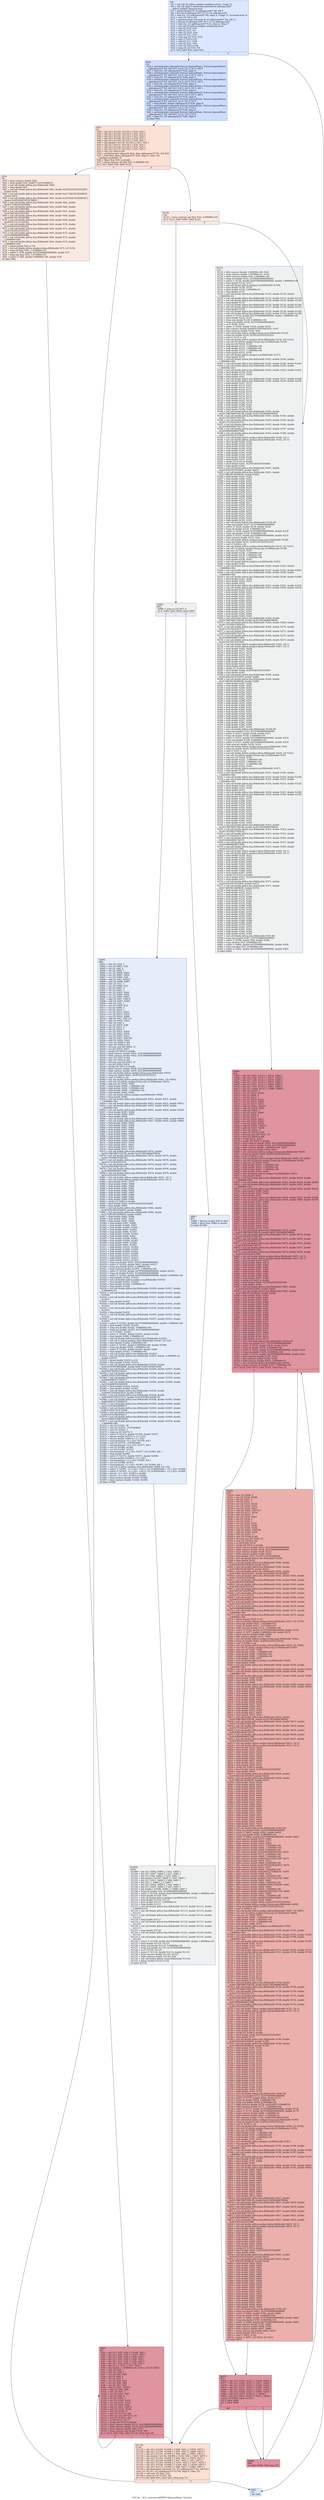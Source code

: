 digraph "CFG for '_Z12__poissonrndiPfPiP12hiprandState' function" {
	label="CFG for '_Z12__poissonrndiPfPiP12hiprandState' function";

	Node0x4d24d50 [shape=record,color="#3d50c3ff", style=filled, fillcolor="#abc8fd70",label="{%4:\l  %5 = tail call i32 @llvm.amdgcn.workitem.id.x(), !range !4\l  %6 = tail call align 4 dereferenceable(64) i8 addrspace(4)*\l... @llvm.amdgcn.dispatch.ptr()\l  %7 = getelementptr i8, i8 addrspace(4)* %6, i64 4\l  %8 = bitcast i8 addrspace(4)* %7 to i16 addrspace(4)*\l  %9 = load i16, i16 addrspace(4)* %8, align 4, !range !5, !invariant.load !6\l  %10 = zext i16 %9 to i32\l  %11 = getelementptr inbounds i8, i8 addrspace(4)* %6, i64 12\l  %12 = bitcast i8 addrspace(4)* %11 to i32 addrspace(4)*\l  %13 = load i32, i32 addrspace(4)* %12, align 4, !tbaa !7\l  %14 = tail call i32 @llvm.amdgcn.workgroup.id.x()\l  %15 = mul i32 %14, %10\l  %16 = add i32 %15, %5\l  %17 = udiv i32 %13, %10\l  %18 = mul i32 %17, %10\l  %19 = icmp ugt i32 %13, %18\l  %20 = zext i1 %19 to i32\l  %21 = add i32 %17, %20\l  %22 = mul i32 %21, %10\l  %23 = sext i32 %16 to i64\l  %24 = icmp slt i32 %16, %0\l  br i1 %24, label %25, label %42\l|{<s0>T|<s1>F}}"];
	Node0x4d24d50:s0 -> Node0x4d27310;
	Node0x4d24d50:s1 -> Node0x4d273a0;
	Node0x4d27310 [shape=record,color="#3d50c3ff", style=filled, fillcolor="#8fb1fe70",label="{%25:\l25:                                               \l  %26 = getelementptr inbounds %struct.hiprandState, %struct.hiprandState\l... addrspace(1)* %3, i64 %23, i32 0, i32 0, i32 5, i64 4\l  %27 = load i32, i32 addrspace(1)* %26, align 8\l  %28 = getelementptr inbounds %struct.hiprandState, %struct.hiprandState\l... addrspace(1)* %3, i64 %23, i32 0, i32 0, i32 5, i64 3\l  %29 = load i32, i32 addrspace(1)* %28, align 4\l  %30 = getelementptr inbounds %struct.hiprandState, %struct.hiprandState\l... addrspace(1)* %3, i64 %23, i32 0, i32 0, i32 5, i64 2\l  %31 = load i32, i32 addrspace(1)* %30, align 8\l  %32 = getelementptr inbounds %struct.hiprandState, %struct.hiprandState\l... addrspace(1)* %3, i64 %23, i32 0, i32 0, i32 5, i64 1\l  %33 = load i32, i32 addrspace(1)* %32, align 4\l  %34 = getelementptr inbounds %struct.hiprandState, %struct.hiprandState\l... addrspace(1)* %3, i64 %23, i32 0, i32 0, i32 5, i64 0\l  %35 = load i32, i32 addrspace(1)* %34, align 8\l  %36 = getelementptr inbounds %struct.hiprandState, %struct.hiprandState\l... addrspace(1)* %3, i64 %23, i32 0, i32 0, i32 4\l  %37 = load double, double addrspace(1)* %36, align 8\l  %38 = getelementptr inbounds %struct.hiprandState, %struct.hiprandState\l... addrspace(1)* %3, i64 %23, i32 0, i32 0, i32 2\l  %39 = load i32, i32 addrspace(1)* %38, align 8\l  %40 = getelementptr inbounds %struct.hiprandState, %struct.hiprandState\l... addrspace(1)* %3, i64 %23, i32 0, i32 0, i32 0\l  %41 = load i32, i32 addrspace(1)* %40, align 8\l  br label %43\l}"];
	Node0x4d27310 -> Node0x4d28350;
	Node0x4d273a0 [shape=record,color="#3d50c3ff", style=filled, fillcolor="#abc8fd70",label="{%42:\l42:                                               \l  ret void\l}"];
	Node0x4d28350 [shape=record,color="#3d50c3ff", style=filled, fillcolor="#f7b99e70",label="{%43:\l43:                                               \l  %44 = phi i32 [ %1145, %1134 ], [ %16, %25 ]\l  %45 = phi i32 [ %1142, %1134 ], [ %41, %25 ]\l  %46 = phi i32 [ %1141, %1134 ], [ %27, %25 ]\l  %47 = phi i32 [ %1140, %1134 ], [ %39, %25 ]\l  %48 = phi i32 [ %1139, %1134 ], [ %29, %25 ]\l  %49 = phi double [ %1138, %1134 ], [ %37, %25 ]\l  %50 = phi i32 [ %1137, %1134 ], [ %35, %25 ]\l  %51 = phi i32 [ %1136, %1134 ], [ %33, %25 ]\l  %52 = phi i32 [ %1135, %1134 ], [ %31, %25 ]\l  %53 = sext i32 %44 to i64\l  %54 = getelementptr inbounds float, float addrspace(1)* %1, i64 %53\l  %55 = load float, float addrspace(1)* %54, align 4, !tbaa !16,\l... !amdgpu.noclobber !6\l  %56 = fpext float %55 to double\l  %57 = fcmp contract olt float %55, 6.400000e+01\l  br i1 %57, label %58, label %120\l|{<s0>T|<s1>F}}"];
	Node0x4d28350:s0 -> Node0x4d2a360;
	Node0x4d28350:s1 -> Node0x4d2a3f0;
	Node0x4d2a360 [shape=record,color="#3d50c3ff", style=filled, fillcolor="#efcebd70",label="{%58:\l58:                                               \l  %59 = fneg contract double %56\l  %60 = fmul double %56, 0xBFF71547652B82FE\l  %61 = tail call double @llvm.rint.f64(double %60)\l  %62 = fneg double %61\l  %63 = tail call double @llvm.fma.f64(double %62, double 0x3FE62E42FEFA39EF,\l... double %59)\l  %64 = tail call double @llvm.fma.f64(double %62, double 0x3C7ABC9E3B39803F,\l... double %63)\l  %65 = tail call double @llvm.fma.f64(double %64, double 0x3E5ADE156A5DCB37,\l... double 0x3E928AF3FCA7AB0C)\l  %66 = tail call double @llvm.fma.f64(double %64, double %65, double\l... 0x3EC71DEE623FDE64)\l  %67 = tail call double @llvm.fma.f64(double %64, double %66, double\l... 0x3EFA01997C89E6B0)\l  %68 = tail call double @llvm.fma.f64(double %64, double %67, double\l... 0x3F2A01A014761F6E)\l  %69 = tail call double @llvm.fma.f64(double %64, double %68, double\l... 0x3F56C16C1852B7B0)\l  %70 = tail call double @llvm.fma.f64(double %64, double %69, double\l... 0x3F81111111122322)\l  %71 = tail call double @llvm.fma.f64(double %64, double %70, double\l... 0x3FA55555555502A1)\l  %72 = tail call double @llvm.fma.f64(double %64, double %71, double\l... 0x3FC5555555555511)\l  %73 = tail call double @llvm.fma.f64(double %64, double %72, double\l... 0x3FE000000000000B)\l  %74 = tail call double @llvm.fma.f64(double %64, double %73, double\l... 1.000000e+00)\l  %75 = tail call double @llvm.fma.f64(double %64, double %74, double\l... 1.000000e+00)\l  %76 = fptosi double %61 to i32\l  %77 = tail call double @llvm.amdgcn.ldexp.f64(double %75, i32 %76)\l  %78 = fcmp olt float %55, -1.024000e+03\l  %79 = select i1 %78, double 0x7FF0000000000000, double %77\l  %80 = fcmp ogt float %55, 1.075000e+03\l  %81 = select i1 %80, double 0.000000e+00, double %79\l  br label %82\l}"];
	Node0x4d2a360 -> Node0x4d2c520;
	Node0x4d2c520 [shape=record,color="#b70d28ff", style=filled, fillcolor="#b70d2870",label="{%82:\l82:                                               \l  %83 = phi i32 [ %45, %58 ], [ %108, %82 ]\l  %84 = phi i32 [ %46, %58 ], [ %107, %82 ]\l  %85 = phi i32 [ %48, %58 ], [ %98, %82 ]\l  %86 = phi i32 [ %52, %58 ], [ %84, %82 ]\l  %87 = phi i32 [ %51, %58 ], [ %85, %82 ]\l  %88 = phi i32 [ %50, %58 ], [ %86, %82 ]\l  %89 = phi i32 [ 0, %58 ], [ %91, %82 ]\l  %90 = phi double [ 1.000000e+00, %58 ], [ %118, %82 ]\l  %91 = add i32 %89, 1\l  %92 = lshr i32 %88, 2\l  %93 = xor i32 %92, %88\l  %94 = shl i32 %84, 4\l  %95 = shl i32 %93, 1\l  %96 = xor i32 %94, %95\l  %97 = xor i32 %96, %84\l  %98 = xor i32 %97, %93\l  %99 = add i32 %83, 362437\l  %100 = add i32 %99, %98\l  %101 = lshr i32 %87, 2\l  %102 = xor i32 %101, %87\l  %103 = shl i32 %98, 4\l  %104 = shl i32 %102, 1\l  %105 = xor i32 %104, %103\l  %106 = xor i32 %105, %102\l  %107 = xor i32 %106, %98\l  %108 = add i32 %83, 724874\l  %109 = add i32 %107, %108\l  %110 = lshr i32 %109, 11\l  %111 = zext i32 %110 to i64\l  %112 = shl nuw nsw i64 %111, 32\l  %113 = zext i32 %100 to i64\l  %114 = or i64 %112, %113\l  %115 = uitofp i64 %114 to double\l  %116 = fmul contract double %115, 0x3CA0000000000000\l  %117 = fadd contract double %116, 0x3CA0000000000000\l  %118 = fmul contract double %90, %117\l  %119 = fcmp contract ogt double %118, %81\l  br i1 %119, label %82, label %1134, !llvm.loop !20\l|{<s0>T|<s1>F}}"];
	Node0x4d2c520:s0 -> Node0x4d2c520;
	Node0x4d2c520:s1 -> Node0x4d284d0;
	Node0x4d2a3f0 [shape=record,color="#3d50c3ff", style=filled, fillcolor="#efcebd70",label="{%120:\l120:                                              \l  %121 = fcmp contract ugt float %55, 4.000000e+03\l  br i1 %121, label %885, label %122\l|{<s0>T|<s1>F}}"];
	Node0x4d2a3f0:s0 -> Node0x4d2df70;
	Node0x4d2a3f0:s1 -> Node0x4d2dfc0;
	Node0x4d2dfc0 [shape=record,color="#3d50c3ff", style=filled, fillcolor="#dbdcde70",label="{%122:\l122:                                              \l  %123 = fdiv contract double 3.360000e+00, %56\l  %124 = fsub contract double 7.670000e-01, %123\l  %125 = fmul contract double %56, 3.000000e+00\l  %126 = fcmp olt double %125, 0x1000000000000000\l  %127 = select i1 %126, double 0x4FF0000000000000, double 1.000000e+00\l  %128 = fmul double %125, %127\l  %129 = tail call double @llvm.amdgcn.rsq.f64(double %128)\l  %130 = fmul double %128, %129\l  %131 = fmul double %129, 5.000000e-01\l  %132 = fneg double %131\l  %133 = tail call double @llvm.fma.f64(double %132, double %130, double\l... 5.000000e-01)\l  %134 = tail call double @llvm.fma.f64(double %131, double %133, double %131)\l  %135 = tail call double @llvm.fma.f64(double %130, double %133, double %130)\l  %136 = fneg double %135\l  %137 = tail call double @llvm.fma.f64(double %136, double %135, double %128)\l  %138 = tail call double @llvm.fma.f64(double %137, double %134, double %135)\l  %139 = fneg double %138\l  %140 = tail call double @llvm.fma.f64(double %139, double %138, double %128)\l  %141 = tail call double @llvm.fma.f64(double %140, double %134, double %138)\l  %142 = select i1 %126, double 0x37F0000000000000, double 1.000000e+00\l  %143 = fmul double %142, %141\l  %144 = fcmp oeq double %128, 0.000000e+00\l  %145 = fcmp oeq double %128, 0x7FF0000000000000\l  %146 = or i1 %144, %145\l  %147 = select i1 %146, double %128, double %143\l  %148 = fdiv contract double 0x400921FB54442D18, %147\l  %149 = fmul contract double %148, %56\l  %150 = tail call double @llvm.amdgcn.frexp.mant.f64(double %124)\l  %151 = fcmp olt double %150, 0x3FE5555555555555\l  %152 = zext i1 %151 to i32\l  %153 = tail call double @llvm.amdgcn.ldexp.f64(double %150, i32 %152)\l  %154 = tail call i32 @llvm.amdgcn.frexp.exp.i32.f64(double %124)\l  %155 = sub nsw i32 %154, %152\l  %156 = fadd double %153, -1.000000e+00\l  %157 = fadd double %153, 1.000000e+00\l  %158 = fadd double %157, -1.000000e+00\l  %159 = fsub double %153, %158\l  %160 = tail call double @llvm.amdgcn.rcp.f64(double %157)\l  %161 = fneg double %157\l  %162 = tail call double @llvm.fma.f64(double %161, double %160, double\l... 1.000000e+00)\l  %163 = tail call double @llvm.fma.f64(double %162, double %160, double %160)\l  %164 = tail call double @llvm.fma.f64(double %161, double %163, double\l... 1.000000e+00)\l  %165 = tail call double @llvm.fma.f64(double %164, double %163, double %163)\l  %166 = fmul double %156, %165\l  %167 = fmul double %157, %166\l  %168 = fneg double %167\l  %169 = tail call double @llvm.fma.f64(double %166, double %157, double %168)\l  %170 = tail call double @llvm.fma.f64(double %166, double %159, double %169)\l  %171 = fadd double %167, %170\l  %172 = fsub double %171, %167\l  %173 = fsub double %170, %172\l  %174 = fsub double %156, %171\l  %175 = fsub double %156, %174\l  %176 = fsub double %175, %171\l  %177 = fsub double %176, %173\l  %178 = fadd double %174, %177\l  %179 = fmul double %165, %178\l  %180 = fadd double %166, %179\l  %181 = fsub double %180, %166\l  %182 = fsub double %179, %181\l  %183 = fmul double %180, %180\l  %184 = tail call double @llvm.fma.f64(double %183, double\l... 0x3FC3AB76BF559E2B, double 0x3FC385386B47B09A)\l  %185 = tail call double @llvm.fma.f64(double %183, double %184, double\l... 0x3FC7474DD7F4DF2E)\l  %186 = tail call double @llvm.fma.f64(double %183, double %185, double\l... 0x3FCC71C016291751)\l  %187 = tail call double @llvm.fma.f64(double %183, double %186, double\l... 0x3FD249249B27ACF1)\l  %188 = tail call double @llvm.fma.f64(double %183, double %187, double\l... 0x3FD99999998EF7B6)\l  %189 = tail call double @llvm.fma.f64(double %183, double %188, double\l... 0x3FE5555555555780)\l  %190 = tail call double @llvm.amdgcn.ldexp.f64(double %180, i32 1)\l  %191 = tail call double @llvm.amdgcn.ldexp.f64(double %182, i32 1)\l  %192 = fmul double %180, %183\l  %193 = fmul double %192, %189\l  %194 = fadd double %190, %193\l  %195 = fsub double %194, %190\l  %196 = fsub double %193, %195\l  %197 = fadd double %191, %196\l  %198 = fadd double %194, %197\l  %199 = fsub double %198, %194\l  %200 = fsub double %197, %199\l  %201 = sitofp i32 %155 to double\l  %202 = fmul double %201, 0x3FE62E42FEFA39EF\l  %203 = fneg double %202\l  %204 = tail call double @llvm.fma.f64(double %201, double\l... 0x3FE62E42FEFA39EF, double %203)\l  %205 = tail call double @llvm.fma.f64(double %201, double\l... 0x3C7ABC9E3B39803F, double %204)\l  %206 = fadd double %202, %205\l  %207 = fsub double %206, %202\l  %208 = fsub double %205, %207\l  %209 = fadd double %206, %198\l  %210 = fsub double %209, %206\l  %211 = fsub double %209, %210\l  %212 = fsub double %206, %211\l  %213 = fsub double %198, %210\l  %214 = fadd double %213, %212\l  %215 = fadd double %208, %200\l  %216 = fsub double %215, %208\l  %217 = fsub double %215, %216\l  %218 = fsub double %208, %217\l  %219 = fsub double %200, %216\l  %220 = fadd double %219, %218\l  %221 = fadd double %215, %214\l  %222 = fadd double %209, %221\l  %223 = fsub double %222, %209\l  %224 = fsub double %221, %223\l  %225 = fadd double %220, %224\l  %226 = fadd double %222, %225\l  %227 = tail call double @llvm.fabs.f64(double %124) #3\l  %228 = fcmp oeq double %227, 0x7FF0000000000000\l  %229 = select i1 %228, double %124, double %226\l  %230 = fcmp olt double %124, 0.000000e+00\l  %231 = select i1 %230, double 0x7FF8000000000000, double %229\l  %232 = fcmp oeq double %124, 0.000000e+00\l  %233 = select i1 %232, double 0xFFF0000000000000, double %231\l  %234 = fsub contract double %233, %56\l  %235 = tail call double @llvm.amdgcn.frexp.mant.f64(double %148)\l  %236 = fcmp olt double %235, 0x3FE5555555555555\l  %237 = zext i1 %236 to i32\l  %238 = tail call double @llvm.amdgcn.ldexp.f64(double %235, i32 %237)\l  %239 = tail call i32 @llvm.amdgcn.frexp.exp.i32.f64(double %148)\l  %240 = sub nsw i32 %239, %237\l  %241 = fadd double %238, -1.000000e+00\l  %242 = fadd double %238, 1.000000e+00\l  %243 = fadd double %242, -1.000000e+00\l  %244 = fsub double %238, %243\l  %245 = tail call double @llvm.amdgcn.rcp.f64(double %242)\l  %246 = fneg double %242\l  %247 = tail call double @llvm.fma.f64(double %246, double %245, double\l... 1.000000e+00)\l  %248 = tail call double @llvm.fma.f64(double %247, double %245, double %245)\l  %249 = tail call double @llvm.fma.f64(double %246, double %248, double\l... 1.000000e+00)\l  %250 = tail call double @llvm.fma.f64(double %249, double %248, double %248)\l  %251 = fmul double %241, %250\l  %252 = fmul double %242, %251\l  %253 = fneg double %252\l  %254 = tail call double @llvm.fma.f64(double %251, double %242, double %253)\l  %255 = tail call double @llvm.fma.f64(double %251, double %244, double %254)\l  %256 = fadd double %252, %255\l  %257 = fsub double %256, %252\l  %258 = fsub double %255, %257\l  %259 = fsub double %241, %256\l  %260 = fsub double %241, %259\l  %261 = fsub double %260, %256\l  %262 = fsub double %261, %258\l  %263 = fadd double %259, %262\l  %264 = fmul double %250, %263\l  %265 = fadd double %251, %264\l  %266 = fsub double %265, %251\l  %267 = fsub double %264, %266\l  %268 = fmul double %265, %265\l  %269 = tail call double @llvm.fma.f64(double %268, double\l... 0x3FC3AB76BF559E2B, double 0x3FC385386B47B09A)\l  %270 = tail call double @llvm.fma.f64(double %268, double %269, double\l... 0x3FC7474DD7F4DF2E)\l  %271 = tail call double @llvm.fma.f64(double %268, double %270, double\l... 0x3FCC71C016291751)\l  %272 = tail call double @llvm.fma.f64(double %268, double %271, double\l... 0x3FD249249B27ACF1)\l  %273 = tail call double @llvm.fma.f64(double %268, double %272, double\l... 0x3FD99999998EF7B6)\l  %274 = tail call double @llvm.fma.f64(double %268, double %273, double\l... 0x3FE5555555555780)\l  %275 = tail call double @llvm.amdgcn.ldexp.f64(double %265, i32 1)\l  %276 = tail call double @llvm.amdgcn.ldexp.f64(double %267, i32 1)\l  %277 = fmul double %265, %268\l  %278 = fmul double %277, %274\l  %279 = fadd double %275, %278\l  %280 = fsub double %279, %275\l  %281 = fsub double %278, %280\l  %282 = fadd double %276, %281\l  %283 = fadd double %279, %282\l  %284 = fsub double %283, %279\l  %285 = fsub double %282, %284\l  %286 = sitofp i32 %240 to double\l  %287 = fmul double %286, 0x3FE62E42FEFA39EF\l  %288 = fneg double %287\l  %289 = tail call double @llvm.fma.f64(double %286, double\l... 0x3FE62E42FEFA39EF, double %288)\l  %290 = tail call double @llvm.fma.f64(double %286, double\l... 0x3C7ABC9E3B39803F, double %289)\l  %291 = fadd double %287, %290\l  %292 = fsub double %291, %287\l  %293 = fsub double %290, %292\l  %294 = fadd double %291, %283\l  %295 = fsub double %294, %291\l  %296 = fsub double %294, %295\l  %297 = fsub double %291, %296\l  %298 = fsub double %283, %295\l  %299 = fadd double %298, %297\l  %300 = fadd double %293, %285\l  %301 = fsub double %300, %293\l  %302 = fsub double %300, %301\l  %303 = fsub double %293, %302\l  %304 = fsub double %285, %301\l  %305 = fadd double %304, %303\l  %306 = fadd double %300, %299\l  %307 = fadd double %294, %306\l  %308 = fsub double %307, %294\l  %309 = fsub double %306, %308\l  %310 = fadd double %305, %309\l  %311 = fadd double %307, %310\l  %312 = tail call double @llvm.fabs.f64(double %148) #3\l  %313 = fcmp oeq double %312, 0x7FF0000000000000\l  %314 = select i1 %313, double %148, double %311\l  %315 = fcmp olt double %148, 0.000000e+00\l  %316 = select i1 %315, double 0x7FF8000000000000, double %314\l  %317 = fcmp oeq double %148, 0.000000e+00\l  %318 = select i1 %317, double 0xFFF0000000000000, double %316\l  %319 = fsub contract double %234, %318\l  %320 = tail call double @llvm.amdgcn.frexp.mant.f64(double %56)\l  %321 = fcmp olt double %320, 0x3FE5555555555555\l  %322 = zext i1 %321 to i32\l  %323 = tail call double @llvm.amdgcn.ldexp.f64(double %320, i32 %322)\l  %324 = tail call i32 @llvm.amdgcn.frexp.exp.i32.f64(double %56)\l  %325 = sub nsw i32 %324, %322\l  %326 = fadd double %323, -1.000000e+00\l  %327 = fadd double %323, 1.000000e+00\l  %328 = fadd double %327, -1.000000e+00\l  %329 = fsub double %323, %328\l  %330 = tail call double @llvm.amdgcn.rcp.f64(double %327)\l  %331 = fneg double %327\l  %332 = tail call double @llvm.fma.f64(double %331, double %330, double\l... 1.000000e+00)\l  %333 = tail call double @llvm.fma.f64(double %332, double %330, double %330)\l  %334 = tail call double @llvm.fma.f64(double %331, double %333, double\l... 1.000000e+00)\l  %335 = tail call double @llvm.fma.f64(double %334, double %333, double %333)\l  %336 = fmul double %326, %335\l  %337 = fmul double %327, %336\l  %338 = fneg double %337\l  %339 = tail call double @llvm.fma.f64(double %336, double %327, double %338)\l  %340 = tail call double @llvm.fma.f64(double %336, double %329, double %339)\l  %341 = fadd double %337, %340\l  %342 = fsub double %341, %337\l  %343 = fsub double %340, %342\l  %344 = fsub double %326, %341\l  %345 = fsub double %326, %344\l  %346 = fsub double %345, %341\l  %347 = fsub double %346, %343\l  %348 = fadd double %344, %347\l  %349 = fmul double %335, %348\l  %350 = fadd double %336, %349\l  %351 = fsub double %350, %336\l  %352 = fsub double %349, %351\l  %353 = fmul double %350, %350\l  %354 = tail call double @llvm.fma.f64(double %353, double\l... 0x3FC3AB76BF559E2B, double 0x3FC385386B47B09A)\l  %355 = tail call double @llvm.fma.f64(double %353, double %354, double\l... 0x3FC7474DD7F4DF2E)\l  %356 = tail call double @llvm.fma.f64(double %353, double %355, double\l... 0x3FCC71C016291751)\l  %357 = tail call double @llvm.fma.f64(double %353, double %356, double\l... 0x3FD249249B27ACF1)\l  %358 = tail call double @llvm.fma.f64(double %353, double %357, double\l... 0x3FD99999998EF7B6)\l  %359 = tail call double @llvm.fma.f64(double %353, double %358, double\l... 0x3FE5555555555780)\l  %360 = tail call double @llvm.amdgcn.ldexp.f64(double %350, i32 1)\l  %361 = tail call double @llvm.amdgcn.ldexp.f64(double %352, i32 1)\l  %362 = fmul double %350, %353\l  %363 = fmul double %362, %359\l  %364 = fadd double %360, %363\l  %365 = fsub double %364, %360\l  %366 = fsub double %363, %365\l  %367 = fadd double %361, %366\l  %368 = fadd double %364, %367\l  %369 = fsub double %368, %364\l  %370 = fsub double %367, %369\l  %371 = sitofp i32 %325 to double\l  %372 = fmul double %371, 0x3FE62E42FEFA39EF\l  %373 = fneg double %372\l  %374 = tail call double @llvm.fma.f64(double %371, double\l... 0x3FE62E42FEFA39EF, double %373)\l  %375 = tail call double @llvm.fma.f64(double %371, double\l... 0x3C7ABC9E3B39803F, double %374)\l  %376 = fadd double %372, %375\l  %377 = fsub double %376, %372\l  %378 = fsub double %375, %377\l  %379 = fadd double %376, %368\l  %380 = fsub double %379, %376\l  %381 = fsub double %379, %380\l  %382 = fsub double %376, %381\l  %383 = fsub double %368, %380\l  %384 = fadd double %383, %382\l  %385 = fadd double %378, %370\l  %386 = fsub double %385, %378\l  %387 = fsub double %385, %386\l  %388 = fsub double %378, %387\l  %389 = fsub double %370, %386\l  %390 = fadd double %389, %388\l  %391 = fadd double %385, %384\l  %392 = fadd double %379, %391\l  %393 = fsub double %392, %379\l  %394 = fsub double %391, %393\l  %395 = fadd double %390, %394\l  %396 = fadd double %392, %395\l  %397 = tail call double @llvm.fabs.f64(double %56) #3\l  %398 = fcmp oeq double %397, 0x7FF0000000000000\l  %399 = select i1 %398, double %56, double %396\l  %400 = fcmp olt float %55, 0.000000e+00\l  %401 = select i1 %400, double 0x7FF8000000000000, double %399\l  %402 = fcmp oeq float %55, 0.000000e+00\l  %403 = select i1 %402, double 0xFFF0000000000000, double %401\l  br label %404\l}"];
	Node0x4d2dfc0 -> Node0x4d3bdb0;
	Node0x4d3bdb0 [shape=record,color="#b70d28ff", style=filled, fillcolor="#b70d2870",label="{%404:\l404:                                              \l  %405 = phi i32 [ %45, %122 ], [ %876, %884 ]\l  %406 = phi i32 [ %46, %122 ], [ %877, %884 ]\l  %407 = phi i32 [ %48, %122 ], [ %878, %884 ]\l  %408 = phi i32 [ %52, %122 ], [ %879, %884 ]\l  %409 = phi i32 [ %51, %122 ], [ %880, %884 ]\l  %410 = phi i32 [ %50, %122 ], [ %881, %884 ]\l  %411 = phi i32 [ undef, %122 ], [ %883, %884 ]\l  %412 = lshr i32 %410, 2\l  %413 = xor i32 %412, %410\l  %414 = shl i32 %406, 4\l  %415 = shl i32 %413, 1\l  %416 = xor i32 %414, %415\l  %417 = xor i32 %416, %406\l  %418 = xor i32 %417, %413\l  %419 = add i32 %405, 362437\l  %420 = add i32 %419, %418\l  %421 = lshr i32 %409, 2\l  %422 = xor i32 %421, %409\l  %423 = shl i32 %418, 4\l  %424 = shl i32 %422, 1\l  %425 = xor i32 %424, %423\l  %426 = xor i32 %425, %422\l  %427 = xor i32 %426, %418\l  %428 = add i32 %405, 724874\l  %429 = add i32 %427, %428\l  %430 = lshr i32 %429, 11\l  %431 = zext i32 %430 to i64\l  %432 = shl nuw nsw i64 %431, 32\l  %433 = zext i32 %420 to i64\l  %434 = or i64 %432, %433\l  %435 = uitofp i64 %434 to double\l  %436 = fmul contract double %435, 0x3CA0000000000000\l  %437 = fadd contract double %436, 0x3CA0000000000000\l  %438 = fsub contract double 1.000000e+00, %437\l  %439 = fdiv contract double %438, %437\l  %440 = tail call double @llvm.amdgcn.frexp.mant.f64(double %439)\l  %441 = fcmp olt double %440, 0x3FE5555555555555\l  %442 = zext i1 %441 to i32\l  %443 = tail call double @llvm.amdgcn.ldexp.f64(double %440, i32 %442)\l  %444 = tail call i32 @llvm.amdgcn.frexp.exp.i32.f64(double %439)\l  %445 = sub nsw i32 %444, %442\l  %446 = fadd double %443, -1.000000e+00\l  %447 = fadd double %443, 1.000000e+00\l  %448 = fadd double %447, -1.000000e+00\l  %449 = fsub double %443, %448\l  %450 = tail call double @llvm.amdgcn.rcp.f64(double %447)\l  %451 = fneg double %447\l  %452 = tail call double @llvm.fma.f64(double %451, double %450, double\l... 1.000000e+00)\l  %453 = tail call double @llvm.fma.f64(double %452, double %450, double %450)\l  %454 = tail call double @llvm.fma.f64(double %451, double %453, double\l... 1.000000e+00)\l  %455 = tail call double @llvm.fma.f64(double %454, double %453, double %453)\l  %456 = fmul double %446, %455\l  %457 = fmul double %447, %456\l  %458 = fneg double %457\l  %459 = tail call double @llvm.fma.f64(double %456, double %447, double %458)\l  %460 = tail call double @llvm.fma.f64(double %456, double %449, double %459)\l  %461 = fadd double %457, %460\l  %462 = fsub double %461, %457\l  %463 = fsub double %460, %462\l  %464 = fsub double %446, %461\l  %465 = fsub double %446, %464\l  %466 = fsub double %465, %461\l  %467 = fsub double %466, %463\l  %468 = fadd double %464, %467\l  %469 = fmul double %455, %468\l  %470 = fadd double %456, %469\l  %471 = fsub double %470, %456\l  %472 = fsub double %469, %471\l  %473 = fmul double %470, %470\l  %474 = tail call double @llvm.fma.f64(double %473, double\l... 0x3FC3AB76BF559E2B, double 0x3FC385386B47B09A)\l  %475 = tail call double @llvm.fma.f64(double %473, double %474, double\l... 0x3FC7474DD7F4DF2E)\l  %476 = tail call double @llvm.fma.f64(double %473, double %475, double\l... 0x3FCC71C016291751)\l  %477 = tail call double @llvm.fma.f64(double %473, double %476, double\l... 0x3FD249249B27ACF1)\l  %478 = tail call double @llvm.fma.f64(double %473, double %477, double\l... 0x3FD99999998EF7B6)\l  %479 = tail call double @llvm.fma.f64(double %473, double %478, double\l... 0x3FE5555555555780)\l  %480 = tail call double @llvm.amdgcn.ldexp.f64(double %470, i32 1)\l  %481 = tail call double @llvm.amdgcn.ldexp.f64(double %472, i32 1)\l  %482 = fmul double %470, %473\l  %483 = fmul double %482, %479\l  %484 = fadd double %480, %483\l  %485 = fsub double %484, %480\l  %486 = fsub double %483, %485\l  %487 = fadd double %481, %486\l  %488 = fadd double %484, %487\l  %489 = fsub double %488, %484\l  %490 = fsub double %487, %489\l  %491 = sitofp i32 %445 to double\l  %492 = fmul double %491, 0x3FE62E42FEFA39EF\l  %493 = fneg double %492\l  %494 = tail call double @llvm.fma.f64(double %491, double\l... 0x3FE62E42FEFA39EF, double %493)\l  %495 = tail call double @llvm.fma.f64(double %491, double\l... 0x3C7ABC9E3B39803F, double %494)\l  %496 = fadd double %492, %495\l  %497 = fsub double %496, %492\l  %498 = fsub double %495, %497\l  %499 = fadd double %496, %488\l  %500 = fsub double %499, %496\l  %501 = fsub double %499, %500\l  %502 = fsub double %496, %501\l  %503 = fsub double %488, %500\l  %504 = fadd double %503, %502\l  %505 = fadd double %498, %490\l  %506 = fsub double %505, %498\l  %507 = fsub double %505, %506\l  %508 = fsub double %498, %507\l  %509 = fsub double %490, %506\l  %510 = fadd double %509, %508\l  %511 = fadd double %505, %504\l  %512 = fadd double %499, %511\l  %513 = fsub double %512, %499\l  %514 = fsub double %511, %513\l  %515 = fadd double %510, %514\l  %516 = fadd double %512, %515\l  %517 = tail call double @llvm.fabs.f64(double %439) #3\l  %518 = fcmp oeq double %517, 0x7FF0000000000000\l  %519 = select i1 %518, double %439, double %516\l  %520 = fcmp olt double %439, 0.000000e+00\l  %521 = select i1 %520, double 0x7FF8000000000000, double %519\l  %522 = fcmp oeq double %439, 0.000000e+00\l  %523 = select i1 %522, double 0xFFF0000000000000, double %521\l  %524 = fsub contract double %149, %523\l  %525 = fdiv contract double %524, %148\l  %526 = fadd contract double %525, 5.000000e-01\l  %527 = tail call double @llvm.floor.f64(double %526)\l  %528 = fcmp contract olt double %527, 0.000000e+00\l  br i1 %528, label %875, label %529, !llvm.loop !22\l|{<s0>T|<s1>F}}"];
	Node0x4d3bdb0:s0 -> Node0x4d35b90;
	Node0x4d3bdb0:s1 -> Node0x4d35c20;
	Node0x4d35c20 [shape=record,color="#3d50c3ff", style=filled, fillcolor="#d24b4070",label="{%529:\l529:                                              \l  %530 = lshr i32 %408, 2\l  %531 = xor i32 %530, %408\l  %532 = shl i32 %427, 4\l  %533 = shl i32 %531, 1\l  %534 = xor i32 %533, %532\l  %535 = xor i32 %534, %531\l  %536 = xor i32 %535, %427\l  %537 = add i32 %405, 1087311\l  %538 = add i32 %537, %536\l  %539 = lshr i32 %407, 2\l  %540 = xor i32 %539, %407\l  %541 = shl i32 %536, 4\l  %542 = shl i32 %540, 1\l  %543 = xor i32 %542, %541\l  %544 = xor i32 %543, %540\l  %545 = xor i32 %544, %536\l  %546 = add i32 %405, 1449748\l  %547 = add i32 %545, %546\l  %548 = lshr i32 %547, 11\l  %549 = zext i32 %548 to i64\l  %550 = shl nuw nsw i64 %549, 32\l  %551 = zext i32 %538 to i64\l  %552 = or i64 %550, %551\l  %553 = uitofp i64 %552 to double\l  %554 = fmul contract double %553, 0x3CA0000000000000\l  %555 = fadd contract double %554, 0x3CA0000000000000\l  %556 = fmul contract double %148, %525\l  %557 = fsub contract double %149, %556\l  %558 = fmul double %557, 0x3FF71547652B82FE\l  %559 = tail call double @llvm.rint.f64(double %558)\l  %560 = fneg double %559\l  %561 = tail call double @llvm.fma.f64(double %560, double\l... 0x3FE62E42FEFA39EF, double %557)\l  %562 = tail call double @llvm.fma.f64(double %560, double\l... 0x3C7ABC9E3B39803F, double %561)\l  %563 = tail call double @llvm.fma.f64(double %562, double\l... 0x3E5ADE156A5DCB37, double 0x3E928AF3FCA7AB0C)\l  %564 = tail call double @llvm.fma.f64(double %562, double %563, double\l... 0x3EC71DEE623FDE64)\l  %565 = tail call double @llvm.fma.f64(double %562, double %564, double\l... 0x3EFA01997C89E6B0)\l  %566 = tail call double @llvm.fma.f64(double %562, double %565, double\l... 0x3F2A01A014761F6E)\l  %567 = tail call double @llvm.fma.f64(double %562, double %566, double\l... 0x3F56C16C1852B7B0)\l  %568 = tail call double @llvm.fma.f64(double %562, double %567, double\l... 0x3F81111111122322)\l  %569 = tail call double @llvm.fma.f64(double %562, double %568, double\l... 0x3FA55555555502A1)\l  %570 = tail call double @llvm.fma.f64(double %562, double %569, double\l... 0x3FC5555555555511)\l  %571 = tail call double @llvm.fma.f64(double %562, double %570, double\l... 0x3FE000000000000B)\l  %572 = tail call double @llvm.fma.f64(double %562, double %571, double\l... 1.000000e+00)\l  %573 = tail call double @llvm.fma.f64(double %562, double %572, double\l... 1.000000e+00)\l  %574 = fptosi double %559 to i32\l  %575 = tail call double @llvm.amdgcn.ldexp.f64(double %573, i32 %574)\l  %576 = fcmp ogt double %557, 1.024000e+03\l  %577 = fcmp olt double %557, -1.075000e+03\l  %578 = fadd contract double %575, 1.000000e+00\l  %579 = select i1 %576, double 0x7FF0000000000000, double %578\l  %580 = select i1 %577, double 1.000000e+00, double %579\l  %581 = fmul contract double %580, %580\l  %582 = fdiv contract double %555, %581\l  %583 = tail call double @llvm.amdgcn.frexp.mant.f64(double %582)\l  %584 = fcmp olt double %583, 0x3FE5555555555555\l  %585 = zext i1 %584 to i32\l  %586 = tail call double @llvm.amdgcn.ldexp.f64(double %583, i32 %585)\l  %587 = tail call i32 @llvm.amdgcn.frexp.exp.i32.f64(double %582)\l  %588 = sub nsw i32 %587, %585\l  %589 = fadd double %586, -1.000000e+00\l  %590 = fadd double %586, 1.000000e+00\l  %591 = fadd double %590, -1.000000e+00\l  %592 = fsub double %586, %591\l  %593 = tail call double @llvm.amdgcn.rcp.f64(double %590)\l  %594 = fneg double %590\l  %595 = tail call double @llvm.fma.f64(double %594, double %593, double\l... 1.000000e+00)\l  %596 = tail call double @llvm.fma.f64(double %595, double %593, double %593)\l  %597 = tail call double @llvm.fma.f64(double %594, double %596, double\l... 1.000000e+00)\l  %598 = tail call double @llvm.fma.f64(double %597, double %596, double %596)\l  %599 = fmul double %589, %598\l  %600 = fmul double %590, %599\l  %601 = fneg double %600\l  %602 = tail call double @llvm.fma.f64(double %599, double %590, double %601)\l  %603 = tail call double @llvm.fma.f64(double %599, double %592, double %602)\l  %604 = fadd double %600, %603\l  %605 = fsub double %604, %600\l  %606 = fsub double %603, %605\l  %607 = fsub double %589, %604\l  %608 = fsub double %589, %607\l  %609 = fsub double %608, %604\l  %610 = fsub double %609, %606\l  %611 = fadd double %607, %610\l  %612 = fmul double %598, %611\l  %613 = fadd double %599, %612\l  %614 = fsub double %613, %599\l  %615 = fsub double %612, %614\l  %616 = fmul double %613, %613\l  %617 = tail call double @llvm.fma.f64(double %616, double\l... 0x3FC3AB76BF559E2B, double 0x3FC385386B47B09A)\l  %618 = tail call double @llvm.fma.f64(double %616, double %617, double\l... 0x3FC7474DD7F4DF2E)\l  %619 = tail call double @llvm.fma.f64(double %616, double %618, double\l... 0x3FCC71C016291751)\l  %620 = tail call double @llvm.fma.f64(double %616, double %619, double\l... 0x3FD249249B27ACF1)\l  %621 = tail call double @llvm.fma.f64(double %616, double %620, double\l... 0x3FD99999998EF7B6)\l  %622 = tail call double @llvm.fma.f64(double %616, double %621, double\l... 0x3FE5555555555780)\l  %623 = tail call double @llvm.amdgcn.ldexp.f64(double %613, i32 1)\l  %624 = tail call double @llvm.amdgcn.ldexp.f64(double %615, i32 1)\l  %625 = fmul double %613, %616\l  %626 = fmul double %625, %622\l  %627 = fadd double %623, %626\l  %628 = fsub double %627, %623\l  %629 = fsub double %626, %628\l  %630 = fadd double %624, %629\l  %631 = fadd double %627, %630\l  %632 = fsub double %631, %627\l  %633 = fsub double %630, %632\l  %634 = sitofp i32 %588 to double\l  %635 = fmul double %634, 0x3FE62E42FEFA39EF\l  %636 = fneg double %635\l  %637 = tail call double @llvm.fma.f64(double %634, double\l... 0x3FE62E42FEFA39EF, double %636)\l  %638 = tail call double @llvm.fma.f64(double %634, double\l... 0x3C7ABC9E3B39803F, double %637)\l  %639 = fadd double %635, %638\l  %640 = fsub double %639, %635\l  %641 = fsub double %638, %640\l  %642 = fadd double %639, %631\l  %643 = fsub double %642, %639\l  %644 = fsub double %642, %643\l  %645 = fsub double %639, %644\l  %646 = fsub double %631, %643\l  %647 = fadd double %646, %645\l  %648 = fadd double %641, %633\l  %649 = fsub double %648, %641\l  %650 = fsub double %648, %649\l  %651 = fsub double %641, %650\l  %652 = fsub double %633, %649\l  %653 = fadd double %652, %651\l  %654 = fadd double %648, %647\l  %655 = fadd double %642, %654\l  %656 = fsub double %655, %642\l  %657 = fsub double %654, %656\l  %658 = fadd double %653, %657\l  %659 = fadd double %655, %658\l  %660 = tail call double @llvm.fabs.f64(double %582) #3\l  %661 = fcmp oeq double %660, 0x7FF0000000000000\l  %662 = select i1 %661, double %582, double %659\l  %663 = fcmp oeq double %582, 0.000000e+00\l  %664 = select i1 %663, double 0xFFF0000000000000, double %662\l  %665 = fadd contract double %557, %664\l  %666 = fmul contract double %403, %527\l  %667 = fadd contract double %319, %666\l  %668 = fadd contract double %527, 1.000000e+00\l  %669 = fadd contract double %668, -1.000000e+00\l  %670 = fadd contract double %669, 8.000000e+00\l  %671 = fdiv contract double 0x3E8435508F3FAEEF, %670\l  %672 = fadd contract double %671, 0.000000e+00\l  %673 = fadd contract double %669, 7.000000e+00\l  %674 = fdiv contract double 0x3EE4F0514E4E324F, %673\l  %675 = fadd contract double %674, %672\l  %676 = fadd contract double %669, 6.000000e+00\l  %677 = fdiv contract double 0x3FC1BCB2992B2855, %676\l  %678 = fsub contract double %675, %677\l  %679 = fadd contract double %669, 5.000000e+00\l  %680 = fdiv contract double 0x402903C27F8B9C81, %679\l  %681 = fadd contract double %680, %678\l  %682 = fadd contract double %669, 4.000000e+00\l  %683 = fdiv contract double 0x406613AE51A32F5D, %682\l  %684 = fsub contract double %681, %683\l  %685 = fadd contract double %669, 3.000000e+00\l  %686 = fdiv contract double 0x40881A9661D3B4D8, %685\l  %687 = fadd contract double %686, %684\l  %688 = fadd contract double %669, 2.000000e+00\l  %689 = fdiv contract double 0x4093AC8E8ED4171B, %688\l  %690 = fsub contract double %687, %689\l  %691 = fadd contract double %669, 1.000000e+00\l  %692 = fdiv contract double 0x40852429B6C30B05, %691\l  %693 = fadd contract double %692, %690\l  %694 = fadd contract double %693, 0x3FEFFFFFFFFFF950\l  %695 = tail call double @llvm.amdgcn.frexp.mant.f64(double %694)\l  %696 = fcmp olt double %695, 0x3FE5555555555555\l  %697 = zext i1 %696 to i32\l  %698 = tail call double @llvm.amdgcn.ldexp.f64(double %695, i32 %697)\l  %699 = tail call i32 @llvm.amdgcn.frexp.exp.i32.f64(double %694)\l  %700 = sub nsw i32 %699, %697\l  %701 = fadd double %698, -1.000000e+00\l  %702 = fadd double %698, 1.000000e+00\l  %703 = fadd double %702, -1.000000e+00\l  %704 = fsub double %698, %703\l  %705 = tail call double @llvm.amdgcn.rcp.f64(double %702)\l  %706 = fneg double %702\l  %707 = tail call double @llvm.fma.f64(double %706, double %705, double\l... 1.000000e+00)\l  %708 = tail call double @llvm.fma.f64(double %707, double %705, double %705)\l  %709 = tail call double @llvm.fma.f64(double %706, double %708, double\l... 1.000000e+00)\l  %710 = tail call double @llvm.fma.f64(double %709, double %708, double %708)\l  %711 = fmul double %701, %710\l  %712 = fmul double %702, %711\l  %713 = fneg double %712\l  %714 = tail call double @llvm.fma.f64(double %711, double %702, double %713)\l  %715 = tail call double @llvm.fma.f64(double %711, double %704, double %714)\l  %716 = fadd double %712, %715\l  %717 = fsub double %716, %712\l  %718 = fsub double %715, %717\l  %719 = fsub double %701, %716\l  %720 = fsub double %701, %719\l  %721 = fsub double %720, %716\l  %722 = fsub double %721, %718\l  %723 = fadd double %719, %722\l  %724 = fmul double %710, %723\l  %725 = fadd double %711, %724\l  %726 = fsub double %725, %711\l  %727 = fsub double %724, %726\l  %728 = fmul double %725, %725\l  %729 = tail call double @llvm.fma.f64(double %728, double\l... 0x3FC3AB76BF559E2B, double 0x3FC385386B47B09A)\l  %730 = tail call double @llvm.fma.f64(double %728, double %729, double\l... 0x3FC7474DD7F4DF2E)\l  %731 = tail call double @llvm.fma.f64(double %728, double %730, double\l... 0x3FCC71C016291751)\l  %732 = tail call double @llvm.fma.f64(double %728, double %731, double\l... 0x3FD249249B27ACF1)\l  %733 = tail call double @llvm.fma.f64(double %728, double %732, double\l... 0x3FD99999998EF7B6)\l  %734 = tail call double @llvm.fma.f64(double %728, double %733, double\l... 0x3FE5555555555780)\l  %735 = tail call double @llvm.amdgcn.ldexp.f64(double %725, i32 1)\l  %736 = tail call double @llvm.amdgcn.ldexp.f64(double %727, i32 1)\l  %737 = fmul double %725, %728\l  %738 = fmul double %737, %734\l  %739 = fadd double %735, %738\l  %740 = fsub double %739, %735\l  %741 = fsub double %738, %740\l  %742 = fadd double %736, %741\l  %743 = fadd double %739, %742\l  %744 = fsub double %743, %739\l  %745 = fsub double %742, %744\l  %746 = sitofp i32 %700 to double\l  %747 = fmul double %746, 0x3FE62E42FEFA39EF\l  %748 = fneg double %747\l  %749 = tail call double @llvm.fma.f64(double %746, double\l... 0x3FE62E42FEFA39EF, double %748)\l  %750 = tail call double @llvm.fma.f64(double %746, double\l... 0x3C7ABC9E3B39803F, double %749)\l  %751 = fadd double %747, %750\l  %752 = fsub double %751, %747\l  %753 = fsub double %750, %752\l  %754 = fadd double %751, %743\l  %755 = fsub double %754, %751\l  %756 = fsub double %754, %755\l  %757 = fsub double %751, %756\l  %758 = fsub double %743, %755\l  %759 = fadd double %758, %757\l  %760 = fadd double %753, %745\l  %761 = fsub double %760, %753\l  %762 = fsub double %760, %761\l  %763 = fsub double %753, %762\l  %764 = fsub double %745, %761\l  %765 = fadd double %764, %763\l  %766 = fadd double %760, %759\l  %767 = fadd double %754, %766\l  %768 = fsub double %767, %754\l  %769 = fsub double %766, %768\l  %770 = fadd double %765, %769\l  %771 = fadd double %767, %770\l  %772 = tail call double @llvm.fabs.f64(double %694) #3\l  %773 = fcmp oeq double %772, 0x7FF0000000000000\l  %774 = select i1 %773, double %694, double %771\l  %775 = fcmp olt double %694, 0.000000e+00\l  %776 = fcmp oeq double %694, 0.000000e+00\l  %777 = fadd contract double %774, 0x3FED67F1C864BEB5\l  %778 = fadd contract double %777, -7.000000e+00\l  %779 = select i1 %775, double 0x7FF8000000000000, double %778\l  %780 = select i1 %776, double 0xFFF0000000000000, double %779\l  %781 = fadd contract double %669, 5.000000e-01\l  %782 = fadd contract double %673, 5.000000e-01\l  %783 = fdiv contract double %782, 0x4005BF0A8B145769\l  %784 = tail call double @llvm.amdgcn.frexp.mant.f64(double %783)\l  %785 = fcmp olt double %784, 0x3FE5555555555555\l  %786 = zext i1 %785 to i32\l  %787 = tail call double @llvm.amdgcn.ldexp.f64(double %784, i32 %786)\l  %788 = tail call i32 @llvm.amdgcn.frexp.exp.i32.f64(double %783)\l  %789 = sub nsw i32 %788, %786\l  %790 = fadd double %787, -1.000000e+00\l  %791 = fadd double %787, 1.000000e+00\l  %792 = fadd double %791, -1.000000e+00\l  %793 = fsub double %787, %792\l  %794 = tail call double @llvm.amdgcn.rcp.f64(double %791)\l  %795 = fneg double %791\l  %796 = tail call double @llvm.fma.f64(double %795, double %794, double\l... 1.000000e+00)\l  %797 = tail call double @llvm.fma.f64(double %796, double %794, double %794)\l  %798 = tail call double @llvm.fma.f64(double %795, double %797, double\l... 1.000000e+00)\l  %799 = tail call double @llvm.fma.f64(double %798, double %797, double %797)\l  %800 = fmul double %790, %799\l  %801 = fmul double %791, %800\l  %802 = fneg double %801\l  %803 = tail call double @llvm.fma.f64(double %800, double %791, double %802)\l  %804 = tail call double @llvm.fma.f64(double %800, double %793, double %803)\l  %805 = fadd double %801, %804\l  %806 = fsub double %805, %801\l  %807 = fsub double %804, %806\l  %808 = fsub double %790, %805\l  %809 = fsub double %790, %808\l  %810 = fsub double %809, %805\l  %811 = fsub double %810, %807\l  %812 = fadd double %808, %811\l  %813 = fmul double %799, %812\l  %814 = fadd double %800, %813\l  %815 = fsub double %814, %800\l  %816 = fsub double %813, %815\l  %817 = fmul double %814, %814\l  %818 = tail call double @llvm.fma.f64(double %817, double\l... 0x3FC3AB76BF559E2B, double 0x3FC385386B47B09A)\l  %819 = tail call double @llvm.fma.f64(double %817, double %818, double\l... 0x3FC7474DD7F4DF2E)\l  %820 = tail call double @llvm.fma.f64(double %817, double %819, double\l... 0x3FCC71C016291751)\l  %821 = tail call double @llvm.fma.f64(double %817, double %820, double\l... 0x3FD249249B27ACF1)\l  %822 = tail call double @llvm.fma.f64(double %817, double %821, double\l... 0x3FD99999998EF7B6)\l  %823 = tail call double @llvm.fma.f64(double %817, double %822, double\l... 0x3FE5555555555780)\l  %824 = tail call double @llvm.amdgcn.ldexp.f64(double %814, i32 1)\l  %825 = tail call double @llvm.amdgcn.ldexp.f64(double %816, i32 1)\l  %826 = fmul double %814, %817\l  %827 = fmul double %826, %823\l  %828 = fadd double %824, %827\l  %829 = fsub double %828, %824\l  %830 = fsub double %827, %829\l  %831 = fadd double %825, %830\l  %832 = fadd double %828, %831\l  %833 = fsub double %832, %828\l  %834 = fsub double %831, %833\l  %835 = sitofp i32 %789 to double\l  %836 = fmul double %835, 0x3FE62E42FEFA39EF\l  %837 = fneg double %836\l  %838 = tail call double @llvm.fma.f64(double %835, double\l... 0x3FE62E42FEFA39EF, double %837)\l  %839 = tail call double @llvm.fma.f64(double %835, double\l... 0x3C7ABC9E3B39803F, double %838)\l  %840 = fadd double %836, %839\l  %841 = fsub double %840, %836\l  %842 = fsub double %839, %841\l  %843 = fadd double %840, %832\l  %844 = fsub double %843, %840\l  %845 = fsub double %843, %844\l  %846 = fsub double %840, %845\l  %847 = fsub double %832, %844\l  %848 = fadd double %847, %846\l  %849 = fadd double %842, %834\l  %850 = fsub double %849, %842\l  %851 = fsub double %849, %850\l  %852 = fsub double %842, %851\l  %853 = fsub double %834, %850\l  %854 = fadd double %853, %852\l  %855 = fadd double %849, %848\l  %856 = fadd double %843, %855\l  %857 = fsub double %856, %843\l  %858 = fsub double %855, %857\l  %859 = fadd double %854, %858\l  %860 = fadd double %856, %859\l  %861 = tail call double @llvm.fabs.f64(double %783) #3\l  %862 = fcmp oeq double %861, 0x7FF0000000000000\l  %863 = select i1 %862, double %783, double %860\l  %864 = fcmp olt double %783, 0.000000e+00\l  %865 = select i1 %864, double 0x7FF8000000000000, double %863\l  %866 = fcmp oeq double %783, 0.000000e+00\l  %867 = select i1 %866, double 0xFFF0000000000000, double %865\l  %868 = fmul contract double %781, %867\l  %869 = fadd contract double %868, %780\l  %870 = fsub contract double %667, %869\l  %871 = fcmp contract ole double %665, %870\l  %872 = fptoui double %527 to i32\l  %873 = zext i1 %871 to i32\l  %874 = select i1 %871, i32 %872, i32 %411\l  br label %875\l}"];
	Node0x4d35c20 -> Node0x4d35b90;
	Node0x4d35b90 [shape=record,color="#b70d28ff", style=filled, fillcolor="#b70d2870",label="{%875:\l875:                                              \l  %876 = phi i32 [ %546, %529 ], [ %428, %404 ]\l  %877 = phi i32 [ %545, %529 ], [ %427, %404 ]\l  %878 = phi i32 [ %536, %529 ], [ %418, %404 ]\l  %879 = phi i32 [ %427, %529 ], [ %406, %404 ]\l  %880 = phi i32 [ %418, %529 ], [ %407, %404 ]\l  %881 = phi i32 [ %406, %529 ], [ %408, %404 ]\l  %882 = phi i32 [ %873, %529 ], [ 2, %404 ]\l  %883 = phi i32 [ %874, %529 ], [ %411, %404 ]\l  switch i32 %882, label %1134 [\l    i32 0, label %884\l    i32 2, label %884\l  ]\l|{<s0>def|<s1>0|<s2>2}}"];
	Node0x4d35b90:s0 -> Node0x4d284d0;
	Node0x4d35b90:s1 -> Node0x4d3beb0;
	Node0x4d35b90:s2 -> Node0x4d3beb0;
	Node0x4d3beb0 [shape=record,color="#b70d28ff", style=filled, fillcolor="#b70d2870",label="{%884:\l884:                                              \l  br label %404, !llvm.loop !22\l}"];
	Node0x4d3beb0 -> Node0x4d3bdb0;
	Node0x4d2df70 [shape=record,color="#3d50c3ff", style=filled, fillcolor="#dbdcde70",label="{%885:\l885:                                              \l  %886 = icmp eq i32 %47, 0\l  br i1 %886, label %890, label %887\l|{<s0>T|<s1>F}}"];
	Node0x4d2df70:s0 -> Node0x4d3c9a0;
	Node0x4d2df70:s1 -> Node0x4d3c470;
	Node0x4d3c470 [shape=record,color="#3d50c3ff", style=filled, fillcolor="#c5d6f270",label="{%887:\l887:                                              \l  %888 = fptrunc double %49 to float\l  %889 = fpext float %888 to double\l  br label %1098\l}"];
	Node0x4d3c470 -> Node0x4d3c110;
	Node0x4d3c9a0 [shape=record,color="#3d50c3ff", style=filled, fillcolor="#c5d6f270",label="{%890:\l890:                                              \l  %891 = lshr i32 %50, 2\l  %892 = xor i32 %891, %50\l  %893 = shl i32 %46, 4\l  %894 = shl i32 %892, 1\l  %895 = xor i32 %894, %893\l  %896 = xor i32 %895, %892\l  %897 = xor i32 %896, %46\l  %898 = add i32 %45, 362437\l  %899 = add i32 %898, %897\l  %900 = lshr i32 %51, 2\l  %901 = xor i32 %900, %51\l  %902 = shl i32 %897, 4\l  %903 = shl i32 %901, 1\l  %904 = xor i32 %903, %902\l  %905 = xor i32 %904, %901\l  %906 = xor i32 %905, %897\l  %907 = add i32 %45, 724874\l  %908 = add i32 %907, %906\l  %909 = lshr i32 %52, 2\l  %910 = xor i32 %909, %52\l  %911 = shl i32 %906, 4\l  %912 = shl i32 %910, 1\l  %913 = xor i32 %912, %911\l  %914 = xor i32 %913, %910\l  %915 = xor i32 %914, %906\l  %916 = add i32 %45, 1087311\l  %917 = add i32 %916, %915\l  %918 = lshr i32 %48, 2\l  %919 = xor i32 %918, %48\l  %920 = shl i32 %915, 4\l  %921 = shl i32 %919, 1\l  %922 = xor i32 %921, %920\l  %923 = xor i32 %922, %919\l  %924 = xor i32 %923, %915\l  %925 = add i32 %45, 1449748\l  %926 = add i32 %924, %925\l  %927 = zext i32 %899 to i64\l  %928 = zext i32 %908 to i64\l  %929 = shl nuw nsw i64 %928, 21\l  %930 = xor i64 %929, %927\l  %931 = uitofp i64 %930 to double\l  %932 = fmul contract double %931, 0x3CA0000000000000\l  %933 = fadd contract double %932, 0x3CA0000000000000\l  %934 = zext i32 %917 to i64\l  %935 = zext i32 %926 to i64\l  %936 = shl nuw nsw i64 %935, 21\l  %937 = xor i64 %936, %934\l  %938 = uitofp i64 %937 to double\l  %939 = fmul contract double %938, 0x3CB0000000000000\l  %940 = fadd contract double %939, 0x3CB0000000000000\l  %941 = tail call double @llvm.amdgcn.frexp.mant.f64(double %933)\l  %942 = fcmp olt double %941, 0x3FE5555555555555\l  %943 = zext i1 %942 to i32\l  %944 = tail call double @llvm.amdgcn.ldexp.f64(double %941, i32 %943)\l  %945 = tail call i32 @llvm.amdgcn.frexp.exp.i32.f64(double %933)\l  %946 = sub nsw i32 %945, %943\l  %947 = fadd double %944, -1.000000e+00\l  %948 = fadd double %944, 1.000000e+00\l  %949 = fadd double %948, -1.000000e+00\l  %950 = fsub double %944, %949\l  %951 = tail call double @llvm.amdgcn.rcp.f64(double %948)\l  %952 = fneg double %948\l  %953 = tail call double @llvm.fma.f64(double %952, double %951, double\l... 1.000000e+00)\l  %954 = tail call double @llvm.fma.f64(double %953, double %951, double %951)\l  %955 = tail call double @llvm.fma.f64(double %952, double %954, double\l... 1.000000e+00)\l  %956 = tail call double @llvm.fma.f64(double %955, double %954, double %954)\l  %957 = fmul double %947, %956\l  %958 = fmul double %948, %957\l  %959 = fneg double %958\l  %960 = tail call double @llvm.fma.f64(double %957, double %948, double %959)\l  %961 = tail call double @llvm.fma.f64(double %957, double %950, double %960)\l  %962 = fadd double %958, %961\l  %963 = fsub double %962, %958\l  %964 = fsub double %961, %963\l  %965 = fsub double %947, %962\l  %966 = fsub double %947, %965\l  %967 = fsub double %966, %962\l  %968 = fsub double %967, %964\l  %969 = fadd double %965, %968\l  %970 = fmul double %956, %969\l  %971 = fadd double %957, %970\l  %972 = fsub double %971, %957\l  %973 = fsub double %970, %972\l  %974 = fmul double %971, %971\l  %975 = tail call double @llvm.fma.f64(double %974, double\l... 0x3FC3AB76BF559E2B, double 0x3FC385386B47B09A)\l  %976 = tail call double @llvm.fma.f64(double %974, double %975, double\l... 0x3FC7474DD7F4DF2E)\l  %977 = tail call double @llvm.fma.f64(double %974, double %976, double\l... 0x3FCC71C016291751)\l  %978 = tail call double @llvm.fma.f64(double %974, double %977, double\l... 0x3FD249249B27ACF1)\l  %979 = tail call double @llvm.fma.f64(double %974, double %978, double\l... 0x3FD99999998EF7B6)\l  %980 = tail call double @llvm.fma.f64(double %974, double %979, double\l... 0x3FE5555555555780)\l  %981 = tail call double @llvm.amdgcn.ldexp.f64(double %971, i32 1)\l  %982 = tail call double @llvm.amdgcn.ldexp.f64(double %973, i32 1)\l  %983 = fmul double %971, %974\l  %984 = fmul double %983, %980\l  %985 = fadd double %981, %984\l  %986 = fsub double %985, %981\l  %987 = fsub double %984, %986\l  %988 = fadd double %982, %987\l  %989 = fadd double %985, %988\l  %990 = fsub double %989, %985\l  %991 = fsub double %988, %990\l  %992 = sitofp i32 %946 to double\l  %993 = fmul double %992, 0x3FE62E42FEFA39EF\l  %994 = fneg double %993\l  %995 = tail call double @llvm.fma.f64(double %992, double\l... 0x3FE62E42FEFA39EF, double %994)\l  %996 = tail call double @llvm.fma.f64(double %992, double\l... 0x3C7ABC9E3B39803F, double %995)\l  %997 = fadd double %993, %996\l  %998 = fsub double %997, %993\l  %999 = fsub double %996, %998\l  %1000 = fadd double %997, %989\l  %1001 = fsub double %1000, %997\l  %1002 = fsub double %1000, %1001\l  %1003 = fsub double %997, %1002\l  %1004 = fsub double %989, %1001\l  %1005 = fadd double %1004, %1003\l  %1006 = fadd double %999, %991\l  %1007 = fsub double %1006, %999\l  %1008 = fsub double %1006, %1007\l  %1009 = fsub double %999, %1008\l  %1010 = fsub double %991, %1007\l  %1011 = fadd double %1010, %1009\l  %1012 = fadd double %1006, %1005\l  %1013 = fadd double %1000, %1012\l  %1014 = fsub double %1013, %1000\l  %1015 = fsub double %1012, %1014\l  %1016 = fadd double %1011, %1015\l  %1017 = fadd double %1013, %1016\l  %1018 = fcmp oeq double %933, 0x7FF0000000000000\l  %1019 = select i1 %1018, double %933, double %1017\l  %1020 = fcmp oeq double %933, 0.000000e+00\l  %1021 = fmul contract double %1019, -2.000000e+00\l  %1022 = select i1 %1020, double 0x7FF0000000000000, double %1021\l  %1023 = fcmp olt double %1022, 0x1000000000000000\l  %1024 = select i1 %1023, double 0x4FF0000000000000, double 1.000000e+00\l  %1025 = fmul double %1022, %1024\l  %1026 = tail call double @llvm.amdgcn.rsq.f64(double %1025)\l  %1027 = fmul double %1025, %1026\l  %1028 = fmul double %1026, 5.000000e-01\l  %1029 = fneg double %1028\l  %1030 = tail call double @llvm.fma.f64(double %1029, double %1027, double\l... 5.000000e-01)\l  %1031 = tail call double @llvm.fma.f64(double %1028, double %1030, double\l... %1028)\l  %1032 = tail call double @llvm.fma.f64(double %1027, double %1030, double\l... %1027)\l  %1033 = fneg double %1032\l  %1034 = tail call double @llvm.fma.f64(double %1033, double %1032, double\l... %1025)\l  %1035 = tail call double @llvm.fma.f64(double %1034, double %1031, double\l... %1032)\l  %1036 = fneg double %1035\l  %1037 = tail call double @llvm.fma.f64(double %1036, double %1035, double\l... %1025)\l  %1038 = tail call double @llvm.fma.f64(double %1037, double %1031, double\l... %1035)\l  %1039 = select i1 %1023, double 0x37F0000000000000, double 1.000000e+00\l  %1040 = fmul double %1039, %1038\l  %1041 = fcmp oeq double %1025, 0.000000e+00\l  %1042 = fcmp oeq double %1025, 0x7FF0000000000000\l  %1043 = or i1 %1041, %1042\l  %1044 = select i1 %1043, double %1025, double %1040\l  %1045 = fmul double %940, 5.000000e-01\l  %1046 = tail call double @llvm.amdgcn.fract.f64(double %1045)\l  %1047 = tail call i1 @llvm.amdgcn.class.f64(double %1045, i32 516)\l  %1048 = fmul double %1046, 2.000000e+00\l  %1049 = select i1 %1047, double 0.000000e+00, double %1048\l  %1050 = fcmp ogt double %940, 1.000000e+00\l  %1051 = select i1 %1050, double %1049, double %940\l  %1052 = fmul double %1051, 2.000000e+00\l  %1053 = tail call double @llvm.rint.f64(double %1052)\l  %1054 = tail call double @llvm.fma.f64(double %1053, double -5.000000e-01,\l... double %1051)\l  %1055 = fptosi double %1053 to i32\l  %1056 = fmul double %1054, %1054\l  %1057 = tail call double @llvm.fma.f64(double %1056, double\l... 0x3F3E357EF99EB0BB, double 0xBF7E2FE76FDFFD2B)\l  %1058 = tail call double @llvm.fma.f64(double %1056, double %1057, double\l... 0x3FB50782D5F14825)\l  %1059 = tail call double @llvm.fma.f64(double %1056, double %1058, double\l... 0xBFE32D2CCDFE9424)\l  %1060 = tail call double @llvm.fma.f64(double %1056, double %1059, double\l... 0x400466BC67754FFF)\l  %1061 = tail call double @llvm.fma.f64(double %1056, double %1060, double\l... 0xC014ABBCE625BE09)\l  %1062 = fmul double %1054, %1056\l  %1063 = fmul double %1062, %1061\l  %1064 = tail call double @llvm.fma.f64(double %1054, double\l... 0x400921FB54442D18, double %1063)\l  %1065 = tail call double @llvm.fma.f64(double %1056, double\l... 0xBF1B167302E21C33, double 0x3F5F9C89CA1D4F33)\l  %1066 = tail call double @llvm.fma.f64(double %1056, double %1065, double\l... 0xBF9A6D1E7294BFF9)\l  %1067 = tail call double @llvm.fma.f64(double %1056, double %1066, double\l... 0x3FCE1F5067B90B37)\l  %1068 = tail call double @llvm.fma.f64(double %1056, double %1067, double\l... 0xBFF55D3C7E3C325B)\l  %1069 = tail call double @llvm.fma.f64(double %1056, double %1068, double\l... 0x40103C1F081B5A67)\l  %1070 = tail call double @llvm.fma.f64(double %1056, double %1069, double\l... 0xC013BD3CC9BE45DE)\l  %1071 = tail call double @llvm.fma.f64(double %1056, double %1070, double\l... 1.000000e+00)\l  %1072 = shl i32 %1055, 30\l  %1073 = and i32 %1072, -2147483648\l  %1074 = and i32 %1055, 1\l  %1075 = icmp eq i32 %1074, 0\l  %1076 = select i1 %1075, double %1064, double %1071\l  %1077 = bitcast double %1076 to \<2 x i32\>\l  %1078 = bitcast double %940 to \<2 x i32\>\l  %1079 = extractelement \<2 x i32\> %1078, i64 1\l  %1080 = and i32 %1079, -2147483648\l  %1081 = extractelement \<2 x i32\> %1077, i64 1\l  %1082 = xor i32 %1080, %1081\l  %1083 = xor i32 %1082, %1073\l  %1084 = insertelement \<2 x i32\> %1077, i32 %1083, i64 1\l  %1085 = fneg double %1064\l  %1086 = select i1 %1075, double %1071, double %1085\l  %1087 = bitcast double %1086 to \<2 x i32\>\l  %1088 = extractelement \<2 x i32\> %1087, i64 1\l  %1089 = xor i32 %1088, %1073\l  %1090 = insertelement \<2 x i32\> %1087, i32 %1089, i64 1\l  %1091 = tail call i1 @llvm.amdgcn.class.f64(double %940, i32 516)\l  %1092 = select i1 %1091, \<2 x i32\> \<i32 0, i32 2146959360\>, \<2 x i32\> %1090\l  %1093 = select i1 %1091, \<2 x i32\> \<i32 0, i32 2146959360\>, \<2 x i32\> %1084\l  %1094 = bitcast \<2 x i32\> %1093 to double\l  %1095 = bitcast \<2 x i32\> %1092 to double\l  %1096 = fmul contract double %1044, %1094\l  %1097 = fmul contract double %1044, %1095\l  br label %1098\l}"];
	Node0x4d3c9a0 -> Node0x4d3c110;
	Node0x4d3c110 [shape=record,color="#3d50c3ff", style=filled, fillcolor="#dbdcde70",label="{%1098:\l1098:                                             \l  %1099 = phi i32 [ %906, %890 ], [ %52, %887 ]\l  %1100 = phi i32 [ %897, %890 ], [ %51, %887 ]\l  %1101 = phi i32 [ %46, %890 ], [ %50, %887 ]\l  %1102 = phi double [ %1097, %890 ], [ %49, %887 ]\l  %1103 = phi i32 [ %915, %890 ], [ %48, %887 ]\l  %1104 = phi i32 [ 1, %890 ], [ 0, %887 ]\l  %1105 = phi i32 [ %924, %890 ], [ %46, %887 ]\l  %1106 = phi i32 [ %925, %890 ], [ %45, %887 ]\l  %1107 = phi double [ %1096, %890 ], [ %889, %887 ]\l  %1108 = fcmp olt double %56, 0x1000000000000000\l  %1109 = select i1 %1108, double 0x4FF0000000000000, double 1.000000e+00\l  %1110 = fmul double %1109, %56\l  %1111 = tail call double @llvm.amdgcn.rsq.f64(double %1110)\l  %1112 = fmul double %1110, %1111\l  %1113 = fmul double %1111, 5.000000e-01\l  %1114 = fneg double %1113\l  %1115 = tail call double @llvm.fma.f64(double %1114, double %1112, double\l... 5.000000e-01)\l  %1116 = tail call double @llvm.fma.f64(double %1113, double %1115, double\l... %1113)\l  %1117 = tail call double @llvm.fma.f64(double %1112, double %1115, double\l... %1112)\l  %1118 = fneg double %1117\l  %1119 = tail call double @llvm.fma.f64(double %1118, double %1117, double\l... %1110)\l  %1120 = tail call double @llvm.fma.f64(double %1119, double %1116, double\l... %1117)\l  %1121 = fneg double %1120\l  %1122 = tail call double @llvm.fma.f64(double %1121, double %1120, double\l... %1110)\l  %1123 = tail call double @llvm.fma.f64(double %1122, double %1116, double\l... %1120)\l  %1124 = select i1 %1108, double 0x37F0000000000000, double 1.000000e+00\l  %1125 = fmul double %1124, %1123\l  %1126 = fcmp oeq double %1110, 0.000000e+00\l  %1127 = fcmp oeq double %1110, 0x7FF0000000000000\l  %1128 = or i1 %1126, %1127\l  %1129 = select i1 %1128, double %1110, double %1125\l  %1130 = fmul contract double %1129, %1107\l  %1131 = fadd contract double %1130, %56\l  %1132 = tail call double @llvm.round.f64(double %1131)\l  %1133 = fptoui double %1132 to i32\l  br label %1134\l}"];
	Node0x4d3c110 -> Node0x4d284d0;
	Node0x4d284d0 [shape=record,color="#3d50c3ff", style=filled, fillcolor="#f7b99e70",label="{%1134:\l1134:                                             \l  %1135 = phi i32 [ %1099, %1098 ], [ %84, %82 ], [ %879, %875 ]\l  %1136 = phi i32 [ %1100, %1098 ], [ %85, %82 ], [ %880, %875 ]\l  %1137 = phi i32 [ %1101, %1098 ], [ %86, %82 ], [ %881, %875 ]\l  %1138 = phi double [ %1102, %1098 ], [ %49, %82 ], [ %49, %875 ]\l  %1139 = phi i32 [ %1103, %1098 ], [ %98, %82 ], [ %878, %875 ]\l  %1140 = phi i32 [ %1104, %1098 ], [ %47, %82 ], [ %47, %875 ]\l  %1141 = phi i32 [ %1105, %1098 ], [ %107, %82 ], [ %877, %875 ]\l  %1142 = phi i32 [ %1106, %1098 ], [ %108, %82 ], [ %876, %875 ]\l  %1143 = phi i32 [ %1133, %1098 ], [ %89, %82 ], [ %883, %875 ]\l  %1144 = getelementptr inbounds i32, i32 addrspace(1)* %2, i64 %53\l  store i32 %1143, i32 addrspace(1)* %1144, align 4, !tbaa !23\l  %1145 = add nsw i32 %44, %22\l  %1146 = icmp slt i32 %1145, %0\l  br i1 %1146, label %43, label %42, !llvm.loop !25\l|{<s0>T|<s1>F}}"];
	Node0x4d284d0:s0 -> Node0x4d28350;
	Node0x4d284d0:s1 -> Node0x4d273a0;
}

